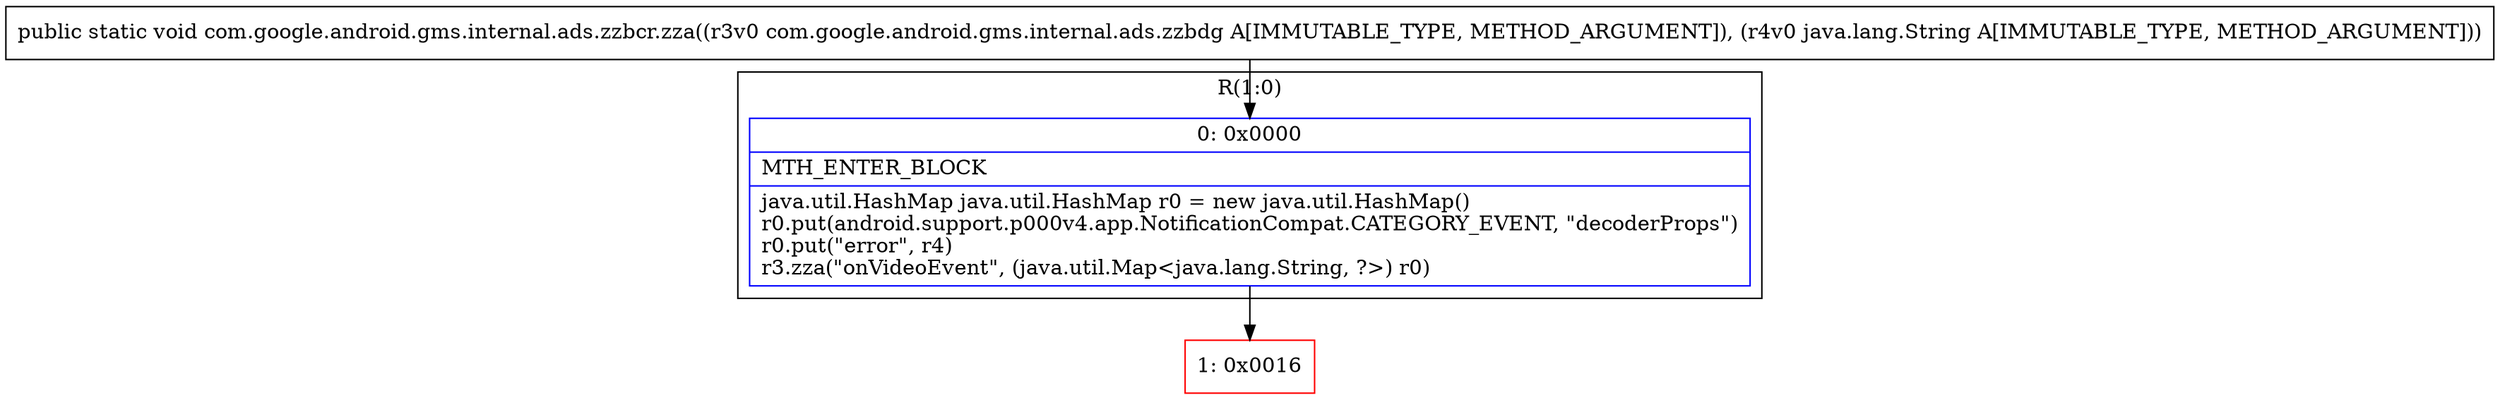 digraph "CFG forcom.google.android.gms.internal.ads.zzbcr.zza(Lcom\/google\/android\/gms\/internal\/ads\/zzbdg;Ljava\/lang\/String;)V" {
subgraph cluster_Region_513897799 {
label = "R(1:0)";
node [shape=record,color=blue];
Node_0 [shape=record,label="{0\:\ 0x0000|MTH_ENTER_BLOCK\l|java.util.HashMap java.util.HashMap r0 = new java.util.HashMap()\lr0.put(android.support.p000v4.app.NotificationCompat.CATEGORY_EVENT, \"decoderProps\")\lr0.put(\"error\", r4)\lr3.zza(\"onVideoEvent\", (java.util.Map\<java.lang.String, ?\>) r0)\l}"];
}
Node_1 [shape=record,color=red,label="{1\:\ 0x0016}"];
MethodNode[shape=record,label="{public static void com.google.android.gms.internal.ads.zzbcr.zza((r3v0 com.google.android.gms.internal.ads.zzbdg A[IMMUTABLE_TYPE, METHOD_ARGUMENT]), (r4v0 java.lang.String A[IMMUTABLE_TYPE, METHOD_ARGUMENT])) }"];
MethodNode -> Node_0;
Node_0 -> Node_1;
}

